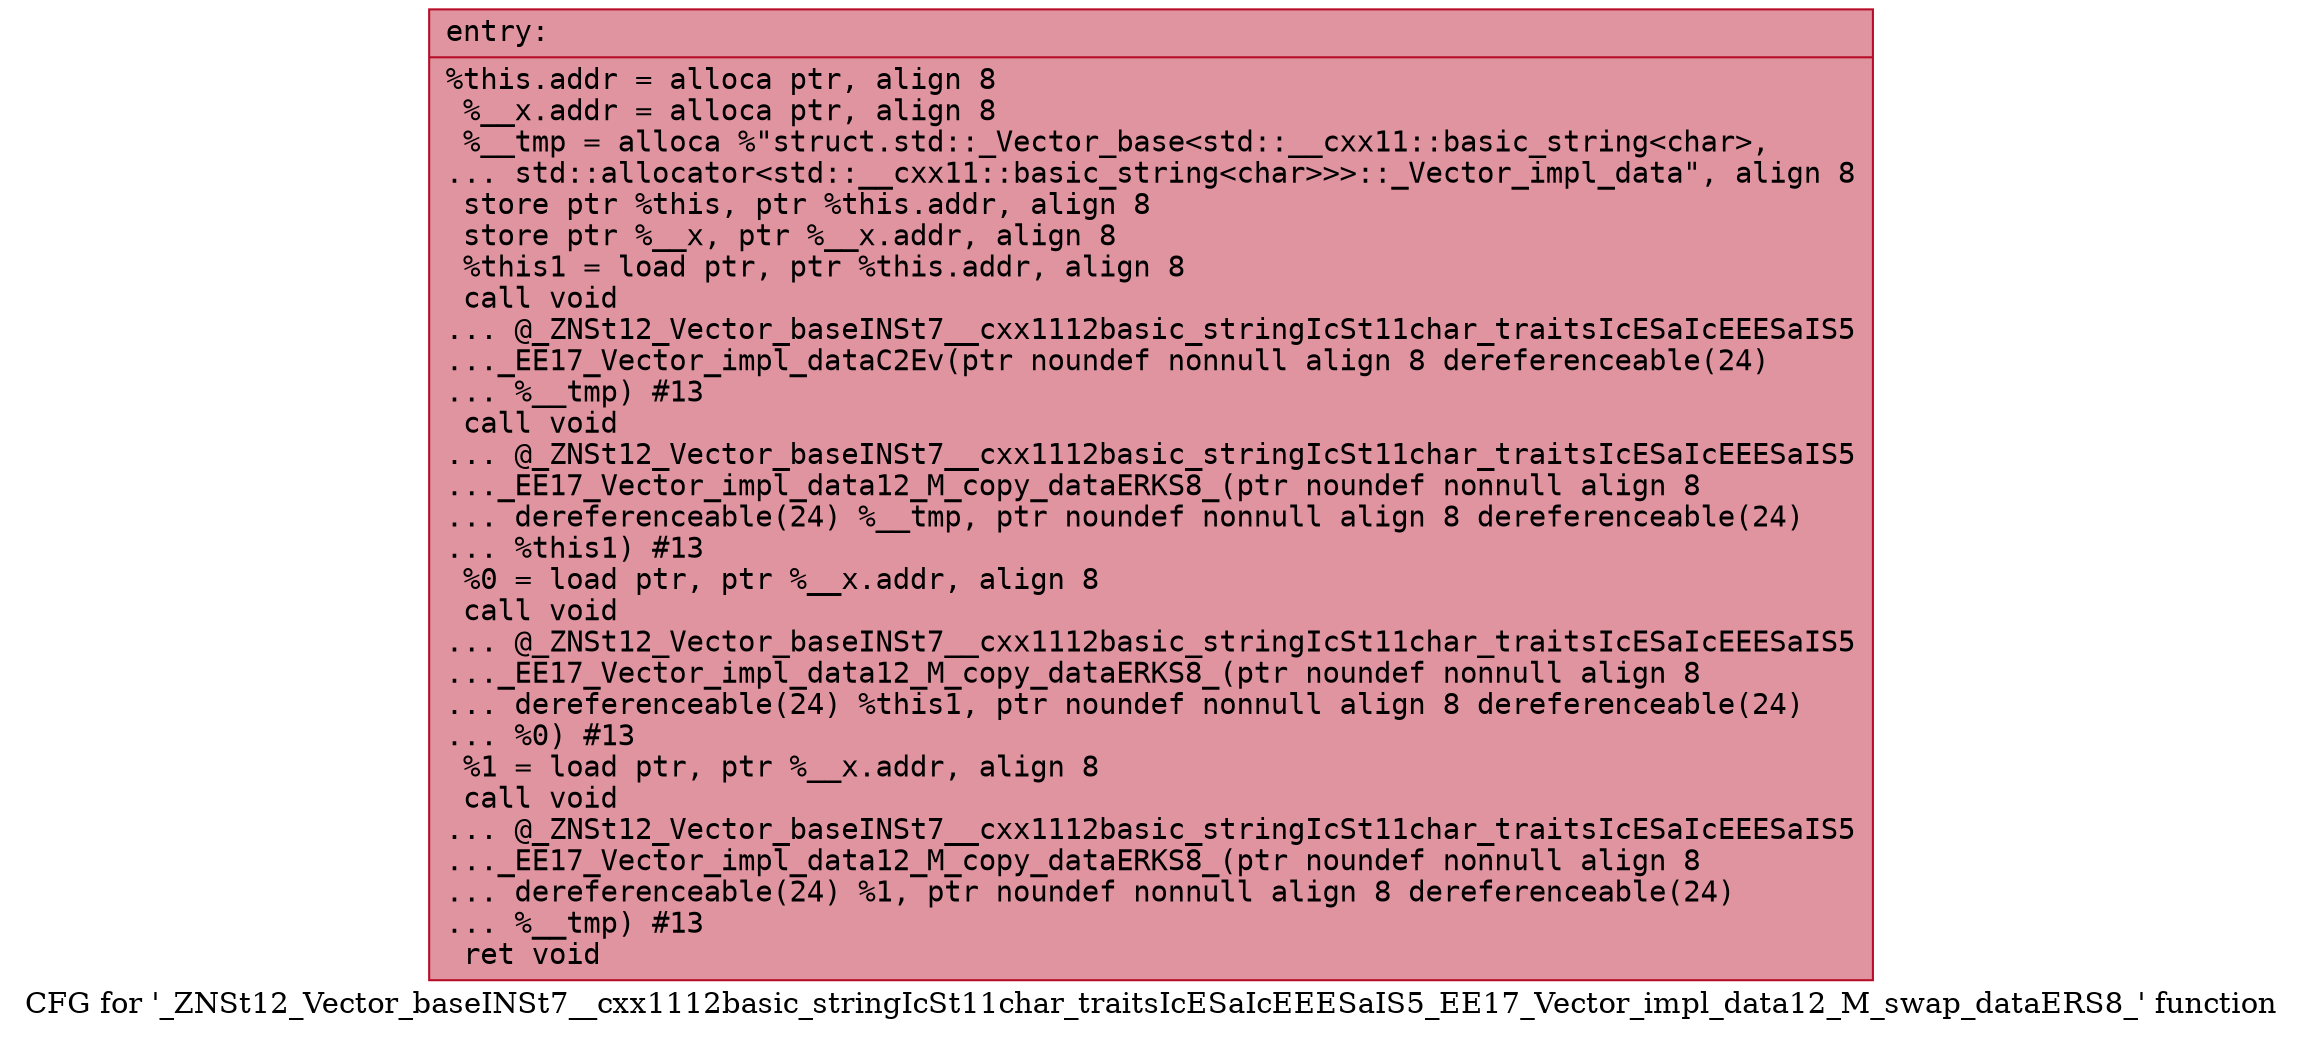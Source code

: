 digraph "CFG for '_ZNSt12_Vector_baseINSt7__cxx1112basic_stringIcSt11char_traitsIcESaIcEEESaIS5_EE17_Vector_impl_data12_M_swap_dataERS8_' function" {
	label="CFG for '_ZNSt12_Vector_baseINSt7__cxx1112basic_stringIcSt11char_traitsIcESaIcEEESaIS5_EE17_Vector_impl_data12_M_swap_dataERS8_' function";

	Node0x55e069410170 [shape=record,color="#b70d28ff", style=filled, fillcolor="#b70d2870" fontname="Courier",label="{entry:\l|  %this.addr = alloca ptr, align 8\l  %__x.addr = alloca ptr, align 8\l  %__tmp = alloca %\"struct.std::_Vector_base\<std::__cxx11::basic_string\<char\>,\l... std::allocator\<std::__cxx11::basic_string\<char\>\>\>::_Vector_impl_data\", align 8\l  store ptr %this, ptr %this.addr, align 8\l  store ptr %__x, ptr %__x.addr, align 8\l  %this1 = load ptr, ptr %this.addr, align 8\l  call void\l... @_ZNSt12_Vector_baseINSt7__cxx1112basic_stringIcSt11char_traitsIcESaIcEEESaIS5\l..._EE17_Vector_impl_dataC2Ev(ptr noundef nonnull align 8 dereferenceable(24)\l... %__tmp) #13\l  call void\l... @_ZNSt12_Vector_baseINSt7__cxx1112basic_stringIcSt11char_traitsIcESaIcEEESaIS5\l..._EE17_Vector_impl_data12_M_copy_dataERKS8_(ptr noundef nonnull align 8\l... dereferenceable(24) %__tmp, ptr noundef nonnull align 8 dereferenceable(24)\l... %this1) #13\l  %0 = load ptr, ptr %__x.addr, align 8\l  call void\l... @_ZNSt12_Vector_baseINSt7__cxx1112basic_stringIcSt11char_traitsIcESaIcEEESaIS5\l..._EE17_Vector_impl_data12_M_copy_dataERKS8_(ptr noundef nonnull align 8\l... dereferenceable(24) %this1, ptr noundef nonnull align 8 dereferenceable(24)\l... %0) #13\l  %1 = load ptr, ptr %__x.addr, align 8\l  call void\l... @_ZNSt12_Vector_baseINSt7__cxx1112basic_stringIcSt11char_traitsIcESaIcEEESaIS5\l..._EE17_Vector_impl_data12_M_copy_dataERKS8_(ptr noundef nonnull align 8\l... dereferenceable(24) %1, ptr noundef nonnull align 8 dereferenceable(24)\l... %__tmp) #13\l  ret void\l}"];
}
